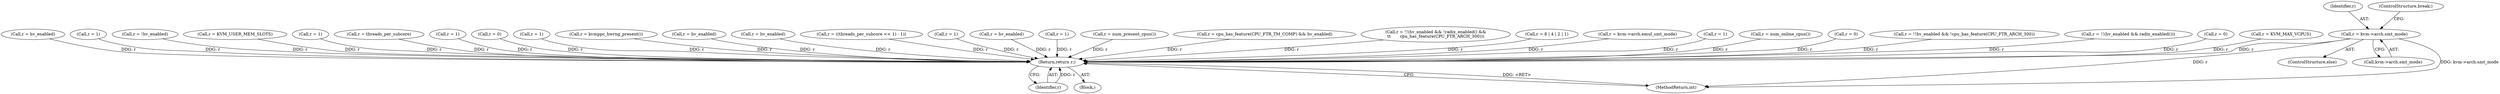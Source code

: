 digraph "0_linux_ac64115a66c18c01745bbd3c47a36b124e5fd8c0@pointer" {
"1000197" [label="(Call,r = kvm->arch.smt_mode)"];
"1000350" [label="(Return,return r;)"];
"1000281" [label="(Call,r = hv_enabled)"];
"1000140" [label="(Call,r = 1)"];
"1000148" [label="(Call,r = !hv_enabled)"];
"1000302" [label="(Call,r = KVM_USER_MEM_SLOTS)"];
"1000198" [label="(Identifier,r)"];
"1000211" [label="(Call,r = 1)"];
"1000215" [label="(Call,r = threads_per_subcore)"];
"1000154" [label="(Call,r = 1)"];
"1000199" [label="(Call,kvm->arch.smt_mode)"];
"1000249" [label="(Call,r = 0)"];
"1000350" [label="(Return,return r;)"];
"1000165" [label="(Call,r = 1)"];
"1000254" [label="(Call,r = kvmppc_hwrng_present())"];
"1000352" [label="(MethodReturn,int)"];
"1000170" [label="(Call,r = hv_enabled)"];
"1000110" [label="(Block,)"];
"1000286" [label="(Call,r = hv_enabled)"];
"1000230" [label="(Call,r = ((threads_per_subcore << 1) - 1))"];
"1000197" [label="(Call,r = kvm->arch.smt_mode)"];
"1000220" [label="(Call,r = 1)"];
"1000333" [label="(Call,r = hv_enabled)"];
"1000317" [label="(Call,r = 1)"];
"1000293" [label="(Call,r = num_present_cpus())"];
"1000338" [label="(Call,r = cpu_has_feature(CPU_FTR_TM_COMP) && hv_enabled)"];
"1000268" [label="(Call,r = !!(hv_enabled && !radix_enabled() &&\n\t\t       cpu_has_feature(CPU_FTR_ARCH_300)))"];
"1000218" [label="(ControlStructure,break;)"];
"1000238" [label="(Call,r = 8 | 4 | 2 | 1)"];
"1000189" [label="(Call,r = kvm->arch.emul_smt_mode)"];
"1000312" [label="(Call,r = 1)"];
"1000351" [label="(Identifier,r)"];
"1000297" [label="(Call,r = num_online_cpus())"];
"1000175" [label="(Call,r = 0)"];
"1000196" [label="(ControlStructure,else)"];
"1000322" [label="(Call,r = !!hv_enabled && !cpu_has_feature(CPU_FTR_ARCH_300))"];
"1000259" [label="(Call,r = !!(hv_enabled && radix_enabled()))"];
"1000346" [label="(Call,r = 0)"];
"1000307" [label="(Call,r = KVM_MAX_VCPUS)"];
"1000197" -> "1000196"  [label="AST: "];
"1000197" -> "1000199"  [label="CFG: "];
"1000198" -> "1000197"  [label="AST: "];
"1000199" -> "1000197"  [label="AST: "];
"1000218" -> "1000197"  [label="CFG: "];
"1000197" -> "1000352"  [label="DDG: kvm->arch.smt_mode"];
"1000197" -> "1000352"  [label="DDG: r"];
"1000197" -> "1000350"  [label="DDG: r"];
"1000350" -> "1000110"  [label="AST: "];
"1000350" -> "1000351"  [label="CFG: "];
"1000351" -> "1000350"  [label="AST: "];
"1000352" -> "1000350"  [label="CFG: "];
"1000350" -> "1000352"  [label="DDG: <RET>"];
"1000351" -> "1000350"  [label="DDG: r"];
"1000220" -> "1000350"  [label="DDG: r"];
"1000281" -> "1000350"  [label="DDG: r"];
"1000312" -> "1000350"  [label="DDG: r"];
"1000140" -> "1000350"  [label="DDG: r"];
"1000154" -> "1000350"  [label="DDG: r"];
"1000346" -> "1000350"  [label="DDG: r"];
"1000230" -> "1000350"  [label="DDG: r"];
"1000211" -> "1000350"  [label="DDG: r"];
"1000170" -> "1000350"  [label="DDG: r"];
"1000322" -> "1000350"  [label="DDG: r"];
"1000249" -> "1000350"  [label="DDG: r"];
"1000307" -> "1000350"  [label="DDG: r"];
"1000333" -> "1000350"  [label="DDG: r"];
"1000259" -> "1000350"  [label="DDG: r"];
"1000338" -> "1000350"  [label="DDG: r"];
"1000297" -> "1000350"  [label="DDG: r"];
"1000293" -> "1000350"  [label="DDG: r"];
"1000238" -> "1000350"  [label="DDG: r"];
"1000189" -> "1000350"  [label="DDG: r"];
"1000317" -> "1000350"  [label="DDG: r"];
"1000215" -> "1000350"  [label="DDG: r"];
"1000286" -> "1000350"  [label="DDG: r"];
"1000254" -> "1000350"  [label="DDG: r"];
"1000302" -> "1000350"  [label="DDG: r"];
"1000268" -> "1000350"  [label="DDG: r"];
"1000165" -> "1000350"  [label="DDG: r"];
"1000148" -> "1000350"  [label="DDG: r"];
"1000175" -> "1000350"  [label="DDG: r"];
}

